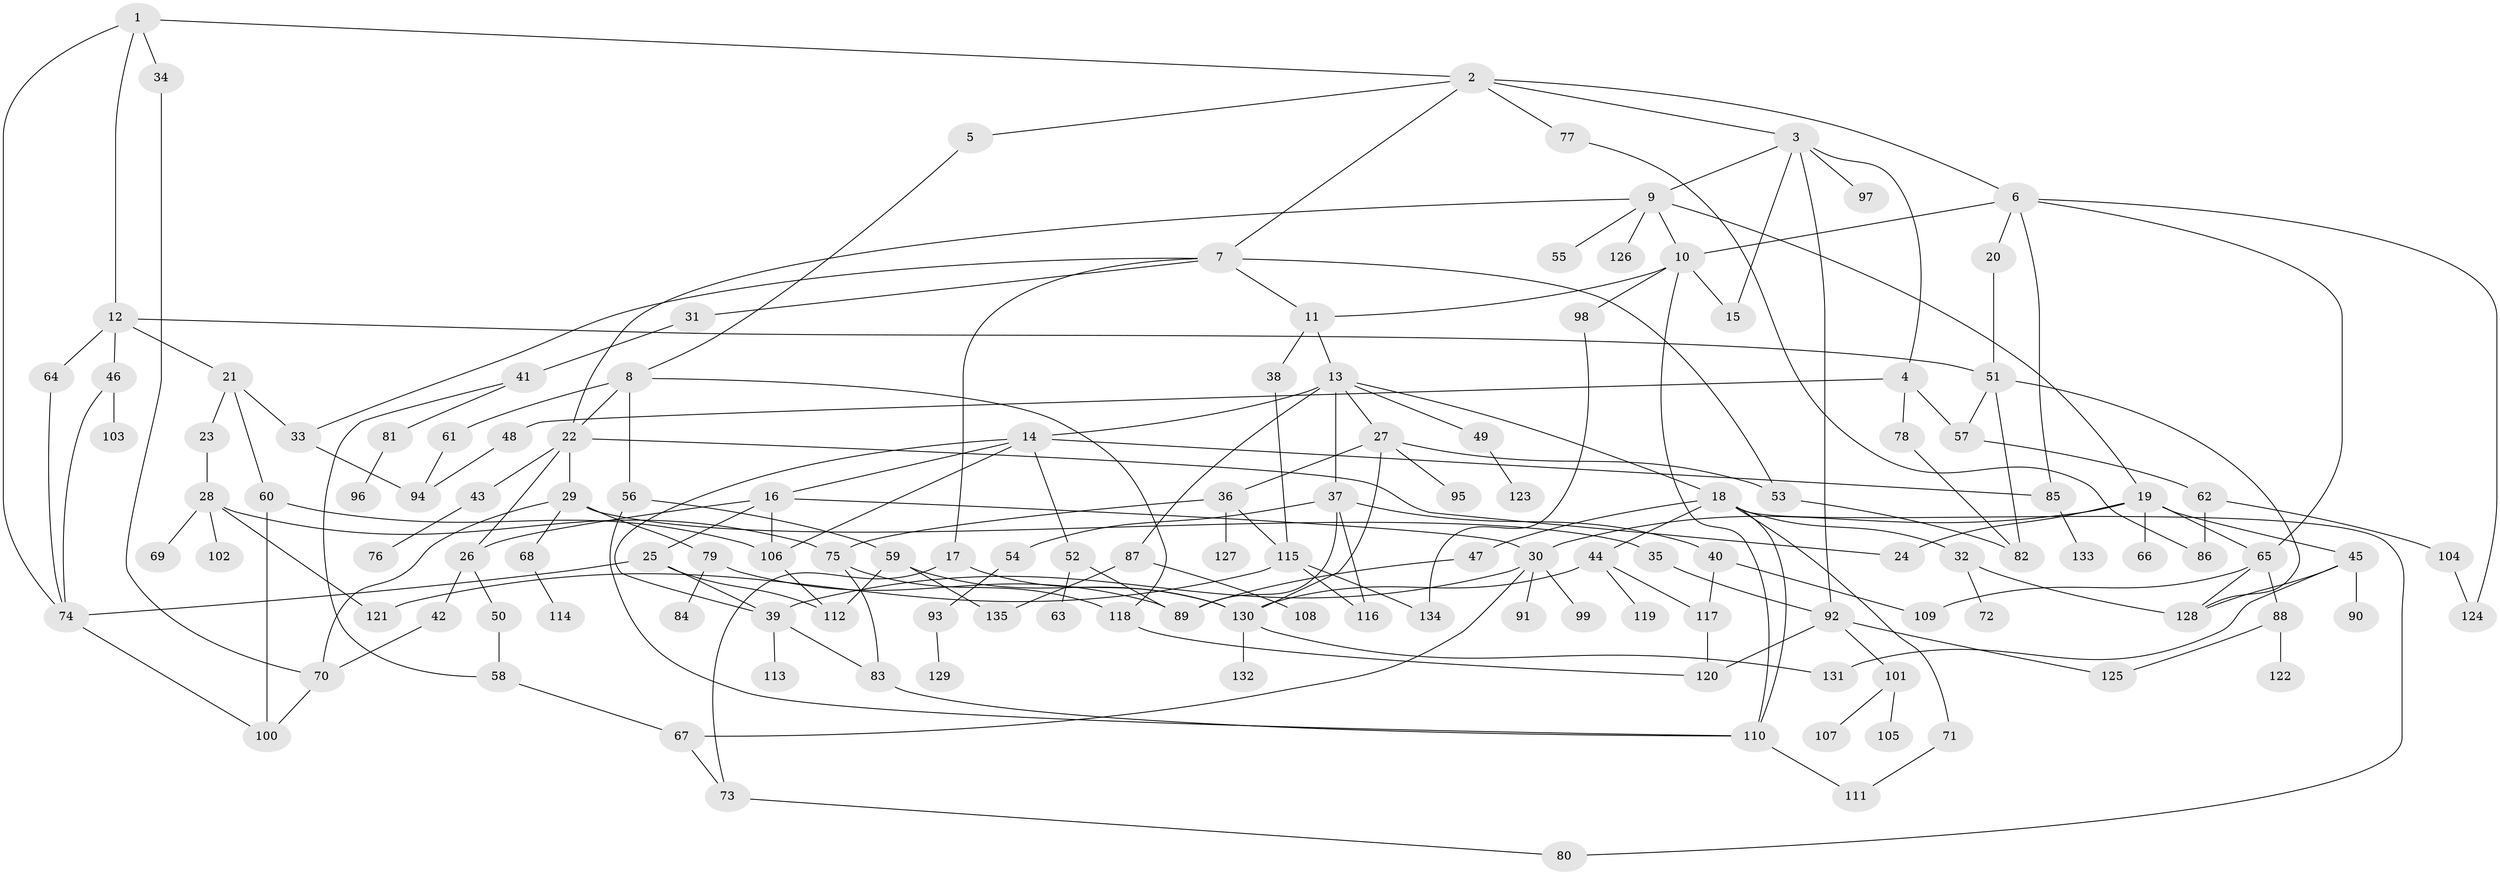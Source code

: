 // Generated by graph-tools (version 1.1) at 2025/34/03/09/25 02:34:24]
// undirected, 135 vertices, 198 edges
graph export_dot {
graph [start="1"]
  node [color=gray90,style=filled];
  1;
  2;
  3;
  4;
  5;
  6;
  7;
  8;
  9;
  10;
  11;
  12;
  13;
  14;
  15;
  16;
  17;
  18;
  19;
  20;
  21;
  22;
  23;
  24;
  25;
  26;
  27;
  28;
  29;
  30;
  31;
  32;
  33;
  34;
  35;
  36;
  37;
  38;
  39;
  40;
  41;
  42;
  43;
  44;
  45;
  46;
  47;
  48;
  49;
  50;
  51;
  52;
  53;
  54;
  55;
  56;
  57;
  58;
  59;
  60;
  61;
  62;
  63;
  64;
  65;
  66;
  67;
  68;
  69;
  70;
  71;
  72;
  73;
  74;
  75;
  76;
  77;
  78;
  79;
  80;
  81;
  82;
  83;
  84;
  85;
  86;
  87;
  88;
  89;
  90;
  91;
  92;
  93;
  94;
  95;
  96;
  97;
  98;
  99;
  100;
  101;
  102;
  103;
  104;
  105;
  106;
  107;
  108;
  109;
  110;
  111;
  112;
  113;
  114;
  115;
  116;
  117;
  118;
  119;
  120;
  121;
  122;
  123;
  124;
  125;
  126;
  127;
  128;
  129;
  130;
  131;
  132;
  133;
  134;
  135;
  1 -- 2;
  1 -- 12;
  1 -- 34;
  1 -- 74;
  2 -- 3;
  2 -- 5;
  2 -- 6;
  2 -- 7;
  2 -- 77;
  3 -- 4;
  3 -- 9;
  3 -- 15;
  3 -- 97;
  3 -- 92;
  4 -- 48;
  4 -- 57;
  4 -- 78;
  5 -- 8;
  6 -- 10;
  6 -- 20;
  6 -- 65;
  6 -- 85;
  6 -- 124;
  7 -- 17;
  7 -- 31;
  7 -- 53;
  7 -- 11;
  7 -- 33;
  8 -- 56;
  8 -- 61;
  8 -- 118;
  8 -- 22;
  9 -- 19;
  9 -- 22;
  9 -- 55;
  9 -- 126;
  9 -- 10;
  10 -- 11;
  10 -- 98;
  10 -- 15;
  10 -- 110;
  11 -- 13;
  11 -- 38;
  12 -- 21;
  12 -- 46;
  12 -- 51;
  12 -- 64;
  13 -- 14;
  13 -- 18;
  13 -- 27;
  13 -- 37;
  13 -- 49;
  13 -- 87;
  14 -- 16;
  14 -- 52;
  14 -- 106;
  14 -- 85;
  14 -- 39;
  16 -- 25;
  16 -- 30;
  16 -- 106;
  16 -- 26;
  17 -- 130;
  17 -- 73;
  18 -- 32;
  18 -- 44;
  18 -- 47;
  18 -- 71;
  18 -- 80;
  18 -- 110;
  19 -- 24;
  19 -- 45;
  19 -- 66;
  19 -- 65;
  19 -- 30;
  20 -- 51;
  21 -- 23;
  21 -- 33;
  21 -- 60;
  22 -- 26;
  22 -- 29;
  22 -- 43;
  22 -- 24;
  23 -- 28;
  25 -- 39;
  25 -- 74;
  25 -- 112;
  26 -- 42;
  26 -- 50;
  27 -- 36;
  27 -- 95;
  27 -- 130;
  27 -- 53;
  28 -- 69;
  28 -- 75;
  28 -- 102;
  28 -- 121;
  29 -- 35;
  29 -- 68;
  29 -- 79;
  29 -- 70;
  30 -- 67;
  30 -- 91;
  30 -- 99;
  30 -- 39;
  31 -- 41;
  32 -- 72;
  32 -- 128;
  33 -- 94;
  34 -- 70;
  35 -- 92;
  36 -- 115;
  36 -- 127;
  36 -- 75;
  37 -- 40;
  37 -- 54;
  37 -- 116;
  37 -- 89;
  38 -- 115;
  39 -- 83;
  39 -- 113;
  40 -- 109;
  40 -- 117;
  41 -- 81;
  41 -- 58;
  42 -- 70;
  43 -- 76;
  44 -- 117;
  44 -- 119;
  44 -- 130;
  45 -- 90;
  45 -- 128;
  45 -- 131;
  46 -- 103;
  46 -- 74;
  47 -- 89;
  48 -- 94;
  49 -- 123;
  50 -- 58;
  51 -- 57;
  51 -- 82;
  51 -- 128;
  52 -- 63;
  52 -- 89;
  53 -- 82;
  54 -- 93;
  56 -- 59;
  56 -- 110;
  57 -- 62;
  58 -- 67;
  59 -- 130;
  59 -- 135;
  59 -- 112;
  60 -- 100;
  60 -- 106;
  61 -- 94;
  62 -- 104;
  62 -- 86;
  64 -- 74;
  65 -- 88;
  65 -- 109;
  65 -- 128;
  67 -- 73;
  68 -- 114;
  70 -- 100;
  71 -- 111;
  73 -- 80;
  74 -- 100;
  75 -- 118;
  75 -- 83;
  77 -- 86;
  78 -- 82;
  79 -- 84;
  79 -- 89;
  81 -- 96;
  83 -- 110;
  85 -- 133;
  87 -- 108;
  87 -- 135;
  88 -- 122;
  88 -- 125;
  92 -- 101;
  92 -- 125;
  92 -- 120;
  93 -- 129;
  98 -- 134;
  101 -- 105;
  101 -- 107;
  104 -- 124;
  106 -- 112;
  110 -- 111;
  115 -- 116;
  115 -- 134;
  115 -- 121;
  117 -- 120;
  118 -- 120;
  130 -- 131;
  130 -- 132;
}
